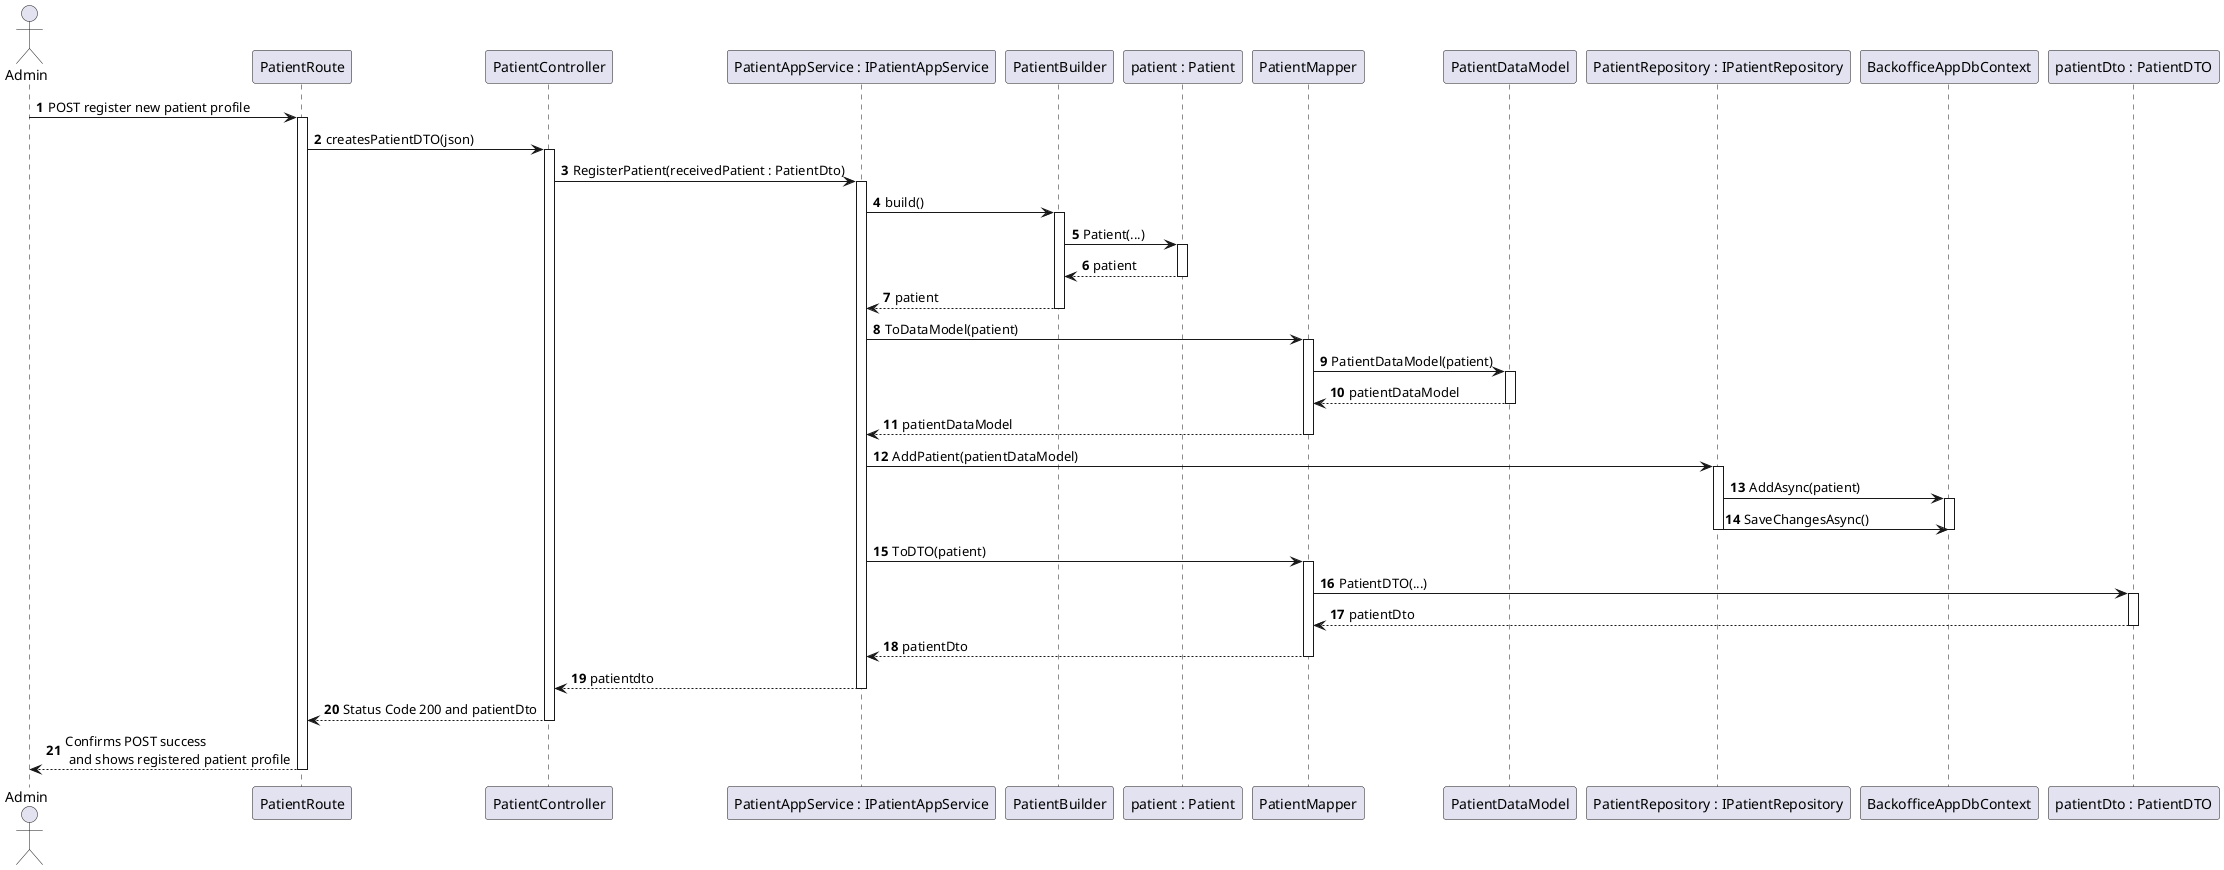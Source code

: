 @startuml
'https://plantuml.com/sequence-diagram

autonumber

actor "Admin" as admin

participant PatientRoute as route
participant PatientController as controller
participant "PatientAppService : IPatientAppService" as pservice
participant PatientBuilder as builder
participant "patient : Patient" as patient
participant PatientMapper as mapper
participant PatientDataModel as datamodel
participant "PatientRepository : IPatientRepository" as irepo
participant BackofficeAppDbContext as context
participant "patientDto : PatientDTO" as patientdto


admin -> route : POST register new patient profile

activate route
route -> controller : createsPatientDTO(json)
activate controller
controller -> pservice : RegisterPatient(receivedPatient : PatientDto)

activate pservice 

pservice ->  builder : build()

activate builder

builder -> patient : Patient(...)

activate patient
patient --> builder : patient
deactivate patient

builder --> pservice : patient

deactivate builder

pservice -> mapper : ToDataModel(patient)

activate mapper
mapper -> datamodel : PatientDataModel(patient)
activate datamodel
datamodel --> mapper : patientDataModel
deactivate datamodel
mapper --> pservice : patientDataModel
deactivate mapper

pservice -> irepo : AddPatient(patientDataModel)

activate irepo

irepo -> context : AddAsync(patient)
activate context
irepo -> context : SaveChangesAsync()
deactivate context

deactivate irepo

pservice -> mapper : ToDTO(patient)
activate mapper
mapper -> patientdto : PatientDTO(...)
activate patientdto
patientdto --> mapper : patientDto
deactivate patientdto
mapper --> pservice : patientDto
deactivate mapper

pservice --> controller : patientdto

deactivate pservice

controller --> route : Status Code 200 and patientDto

deactivate controller

route --> admin : Confirms POST success \n and shows registered patient profile

deactivate route


@enduml
